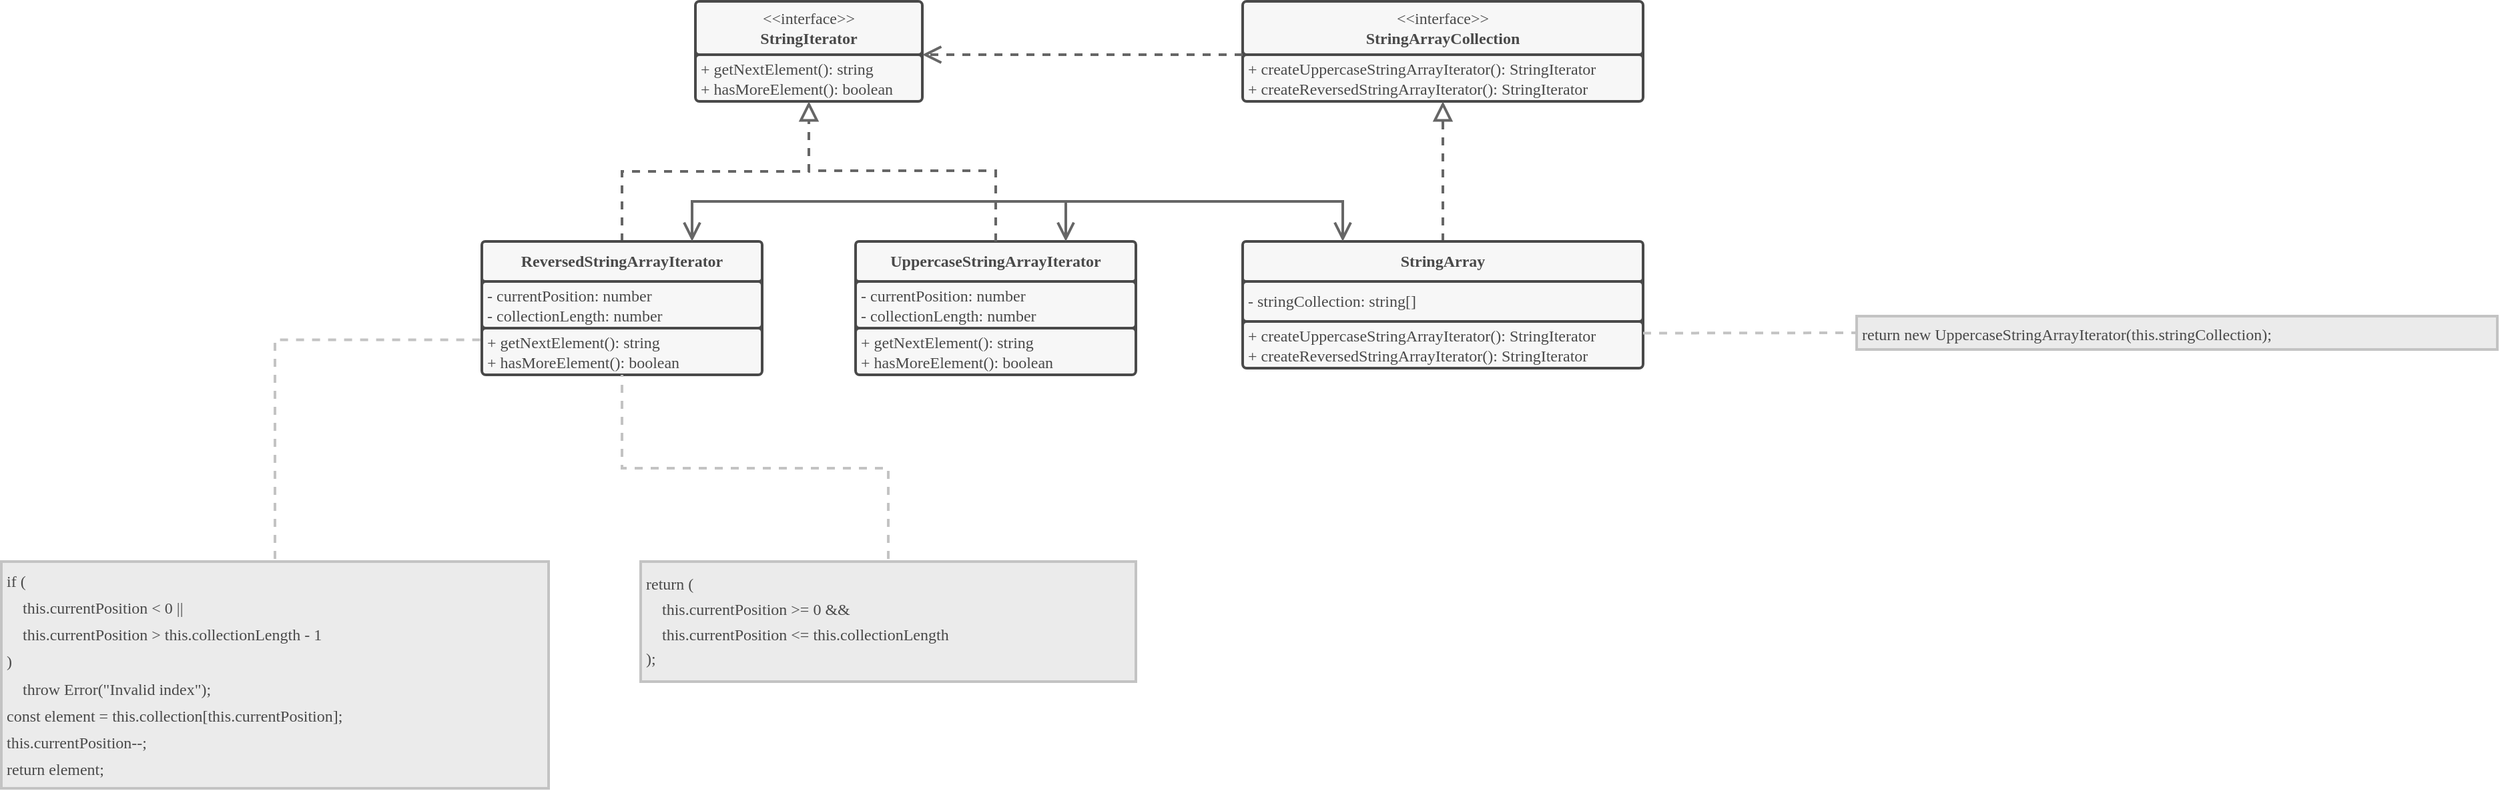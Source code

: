 <mxfile>
    <diagram name="Página-1" id="TTp-K46U8V-8WiusqMop">
        <mxGraphModel dx="548" dy="1791" grid="1" gridSize="10" guides="1" tooltips="1" connect="1" arrows="1" fold="1" page="1" pageScale="1" pageWidth="827" pageHeight="1169" math="0" shadow="0">
            <root>
                <mxCell id="0"/>
                <mxCell id="1" parent="0"/>
                <mxCell id="97" value="" style="group" parent="1" vertex="1" connectable="0">
                    <mxGeometry x="1620" y="-20" width="170" height="70" as="geometry"/>
                </mxCell>
                <mxCell id="98" value="" style="whiteSpace=wrap;html=1;strokeColor=#494949;fillColor=#494949;container=0;strokeWidth=2;" parent="97" vertex="1">
                    <mxGeometry y="29.934" width="170" height="30" as="geometry"/>
                </mxCell>
                <mxCell id="99" value="&lt;font color=&quot;#494949&quot; data-font-src=&quot;https://fonts.googleapis.com/css?family=Nunito&quot; face=&quot;Nunito&quot;&gt;&lt;div&gt;+ getNextElement(): string&lt;/div&gt;&lt;div&gt;+ hasMoreElement(): boolean&lt;/div&gt;&lt;/font&gt;" style="rounded=1;whiteSpace=wrap;html=1;arcSize=6;fillColor=#F7F7F7;strokeColor=#494949;align=left;spacingLeft=2;container=0;strokeWidth=2;absoluteArcSize=1;" parent="97" vertex="1">
                    <mxGeometry y="40" width="170" height="35" as="geometry"/>
                </mxCell>
                <mxCell id="100" value="&lt;font face=&quot;Nunito&quot; color=&quot;#494949&quot;&gt;&amp;lt;&amp;lt;interface&amp;gt;&amp;gt;&lt;br&gt;&lt;b&gt;StringIterator&lt;/b&gt;&lt;br&gt;&lt;/font&gt;" style="rounded=1;whiteSpace=wrap;html=1;arcSize=6;fillColor=#F7F7F7;strokeColor=#494949;container=0;strokeWidth=2;absoluteArcSize=1;" parent="97" vertex="1">
                    <mxGeometry width="170" height="40" as="geometry"/>
                </mxCell>
                <mxCell id="107" value="" style="group" vertex="1" connectable="0" parent="1">
                    <mxGeometry x="2030" y="-20" width="300" height="75" as="geometry"/>
                </mxCell>
                <mxCell id="102" value="" style="whiteSpace=wrap;html=1;strokeColor=#494949;fillColor=#494949;container=0;strokeWidth=2;" parent="107" vertex="1">
                    <mxGeometry y="29.934" width="300" height="30" as="geometry"/>
                </mxCell>
                <mxCell id="103" value="&lt;font color=&quot;#494949&quot; data-font-src=&quot;https://fonts.googleapis.com/css?family=Nunito&quot; face=&quot;Nunito&quot;&gt;&lt;div&gt;+ createUppercaseStringArrayIterator(): StringIterator&lt;/div&gt;&lt;div&gt;+ createReversedStringArrayIterator(): StringIterator&lt;/div&gt;&lt;/font&gt;" style="rounded=1;whiteSpace=wrap;html=1;arcSize=6;fillColor=#F7F7F7;strokeColor=#494949;align=left;spacingLeft=2;container=0;strokeWidth=2;absoluteArcSize=1;" parent="107" vertex="1">
                    <mxGeometry y="40" width="300" height="35" as="geometry"/>
                </mxCell>
                <mxCell id="104" value="&lt;font face=&quot;Nunito&quot; color=&quot;#494949&quot;&gt;&amp;lt;&amp;lt;interface&amp;gt;&amp;gt;&lt;br&gt;&lt;b&gt;StringArrayCollection&lt;/b&gt;&lt;br&gt;&lt;/font&gt;" style="rounded=1;whiteSpace=wrap;html=1;arcSize=6;fillColor=#F7F7F7;strokeColor=#494949;container=0;strokeWidth=2;absoluteArcSize=1;" parent="107" vertex="1">
                    <mxGeometry width="300" height="40" as="geometry"/>
                </mxCell>
                <mxCell id="108" style="edgeStyle=none;html=1;entryX=1;entryY=1;entryDx=0;entryDy=0;exitX=0;exitY=1;exitDx=0;exitDy=0;endArrow=open;rounded=0;strokeColor=#666666;fontSource=https%3A%2F%2Ffonts.googleapis.com%2Fcss%3Ffamily%3DNunito;targetPerimeterSpacing=0;dashed=1;endFill=0;strokeWidth=2;endSize=10;startSize=10;" edge="1" parent="1" source="104" target="100">
                    <mxGeometry relative="1" as="geometry"/>
                </mxCell>
                <mxCell id="115" style="edgeStyle=none;html=1;entryX=0.5;entryY=1;entryDx=0;entryDy=0;endArrow=block;endFill=0;rounded=0;strokeColor=#666666;fontSource=https%3A%2F%2Ffonts.googleapis.com%2Fcss%3Ffamily%3DNunito;targetPerimeterSpacing=0;dashed=1;strokeWidth=2;endSize=10;startSize=10;" edge="1" parent="1" source="111" target="103">
                    <mxGeometry relative="1" as="geometry"/>
                </mxCell>
                <mxCell id="116" value="&lt;div style=&quot;line-height: 26px;&quot;&gt;&lt;div style=&quot;line-height: 26px;&quot;&gt;&lt;div style=&quot;line-height: 26px;&quot;&gt;&lt;font face=&quot;Fira Code Medium&quot; data-font-src=&quot;https://fonts.googleapis.com/css?family=Fira+Code+Medium&quot;&gt;return new UppercaseStringArrayIterator(this.stringCollection);&lt;/font&gt;&lt;/div&gt;&lt;/div&gt;&lt;/div&gt;" style="rounded=0;whiteSpace=wrap;html=1;fontColor=#494949;strokeColor=#C3C3C3;fillColor=#EBEBEB;align=left;verticalAlign=middle;spacingLeft=2;spacingRight=1;strokeWidth=2;" vertex="1" parent="1">
                    <mxGeometry x="2490" y="216" width="480" height="25" as="geometry"/>
                </mxCell>
                <mxCell id="117" value="" style="group" vertex="1" connectable="0" parent="1">
                    <mxGeometry x="2030" y="160" width="300" height="95" as="geometry"/>
                </mxCell>
                <mxCell id="110" value="" style="whiteSpace=wrap;html=1;fillColor=#494949;strokeColor=#494949;container=0;strokeWidth=2;" vertex="1" parent="117">
                    <mxGeometry y="27.5" width="300.0" height="60" as="geometry"/>
                </mxCell>
                <mxCell id="111" value="&lt;b style=&quot;color: rgb(73, 73, 73); font-family: Nunito;&quot;&gt;StringArray&lt;/b&gt;" style="rounded=1;whiteSpace=wrap;html=1;arcSize=5;fillColor=#F7F7F7;strokeColor=#494949;strokeWidth=2;container=0;absoluteArcSize=1;" vertex="1" parent="117">
                    <mxGeometry width="300.0" height="30" as="geometry"/>
                </mxCell>
                <mxCell id="112" value="&lt;font face=&quot;Nunito&quot;&gt;- stringCollection: string[]&lt;br&gt;&lt;/font&gt;" style="rounded=1;whiteSpace=wrap;html=1;arcSize=6;fillColor=#F7F7F7;strokeColor=#494949;align=left;perimeterSpacing=0;spacingLeft=2;fontColor=#494949;strokeWidth=2;container=0;absoluteArcSize=1;" vertex="1" parent="117">
                    <mxGeometry y="30" width="300.0" height="30" as="geometry"/>
                </mxCell>
                <mxCell id="113" value="&lt;font data-font-src=&quot;https://fonts.googleapis.com/css?family=Nunito&quot;&gt;&lt;div style=&quot;font-family: Nunito;&quot;&gt;&lt;div&gt;+ createUppercaseStringArrayIterator(): StringIterator&lt;/div&gt;&lt;div&gt;+ createReversedStringArrayIterator(): StringIterator&lt;/div&gt;&lt;/div&gt;&lt;/font&gt;" style="rounded=1;whiteSpace=wrap;html=1;arcSize=6;fillColor=#F7F7F7;strokeColor=#494949;align=left;spacingLeft=2;fontColor=#494949;strokeWidth=2;container=0;absoluteArcSize=1;" vertex="1" parent="117">
                    <mxGeometry y="60" width="300.0" height="35" as="geometry"/>
                </mxCell>
                <mxCell id="118" style="edgeStyle=none;html=1;entryX=0;entryY=0.5;entryDx=0;entryDy=0;endArrow=none;endFill=0;exitX=1;exitY=0.25;exitDx=0;exitDy=0;rounded=0;strokeColor=#C3C3C3;fontSource=https%3A%2F%2Ffonts.googleapis.com%2Fcss%3Ffamily%3DFira%2BCode%2BMedium;sourcePerimeterSpacing=2;targetPerimeterSpacing=1;dashed=1;strokeWidth=2;" edge="1" parent="1" source="113" target="116">
                    <mxGeometry relative="1" as="geometry"/>
                </mxCell>
                <mxCell id="129" style="edgeStyle=orthogonalEdgeStyle;html=1;entryX=0.5;entryY=1;entryDx=0;entryDy=0;endArrow=block;endFill=0;rounded=0;strokeColor=#666666;fontSource=https%3A%2F%2Ffonts.googleapis.com%2Fcss%3Ffamily%3DNunito;targetPerimeterSpacing=0;dashed=1;strokeWidth=2;endSize=10;startSize=10;" edge="1" parent="1" source="125" target="99">
                    <mxGeometry relative="1" as="geometry"/>
                </mxCell>
                <mxCell id="128" value="" style="group" vertex="1" connectable="0" parent="1">
                    <mxGeometry x="1740" y="160" width="210" height="100" as="geometry"/>
                </mxCell>
                <mxCell id="120" value="" style="whiteSpace=wrap;html=1;fillColor=#494949;strokeColor=#494949;container=0;strokeWidth=2;" vertex="1" parent="128">
                    <mxGeometry y="27.5" width="210.0" height="60" as="geometry"/>
                </mxCell>
                <mxCell id="121" value="&lt;b style=&quot;color: rgb(73, 73, 73); font-family: Nunito;&quot;&gt;UppercaseStringArrayIterator&lt;/b&gt;" style="rounded=1;whiteSpace=wrap;html=1;arcSize=5;fillColor=#F7F7F7;strokeColor=#494949;strokeWidth=2;container=0;absoluteArcSize=1;" vertex="1" parent="128">
                    <mxGeometry width="210.0" height="30" as="geometry"/>
                </mxCell>
                <mxCell id="122" value="&lt;span style=&quot;font-family: Nunito;&quot;&gt;-&amp;nbsp;&lt;/span&gt;&lt;font face=&quot;Nunito&quot;&gt;currentPosition: number&lt;br&gt;- collectionLength: number&lt;br&gt;&lt;/font&gt;" style="rounded=1;whiteSpace=wrap;html=1;arcSize=6;fillColor=#F7F7F7;strokeColor=#494949;align=left;perimeterSpacing=0;spacingLeft=2;fontColor=#494949;strokeWidth=2;container=0;absoluteArcSize=1;" vertex="1" parent="128">
                    <mxGeometry y="30" width="210.0" height="35" as="geometry"/>
                </mxCell>
                <mxCell id="123" value="&lt;font data-font-src=&quot;https://fonts.googleapis.com/css?family=Nunito&quot;&gt;&lt;div style=&quot;font-family: Nunito;&quot;&gt;+ getNextElement(): string&lt;/div&gt;&lt;div style=&quot;font-family: Nunito;&quot;&gt;+ hasMoreElement(): boolean&lt;/div&gt;&lt;/font&gt;" style="rounded=1;whiteSpace=wrap;html=1;arcSize=6;fillColor=#F7F7F7;strokeColor=#494949;align=left;spacingLeft=2;fontColor=#494949;strokeWidth=2;container=0;absoluteArcSize=1;" vertex="1" parent="128">
                    <mxGeometry y="65" width="210.0" height="35" as="geometry"/>
                </mxCell>
                <mxCell id="130" value="" style="group" vertex="1" connectable="0" parent="1">
                    <mxGeometry x="1460" y="160" width="210" height="100" as="geometry"/>
                </mxCell>
                <mxCell id="124" value="" style="whiteSpace=wrap;html=1;fillColor=#494949;strokeColor=#494949;container=0;strokeWidth=2;" vertex="1" parent="130">
                    <mxGeometry y="27.5" width="210.0" height="60" as="geometry"/>
                </mxCell>
                <mxCell id="125" value="&lt;b style=&quot;color: rgb(73, 73, 73); font-family: Nunito;&quot;&gt;ReversedStringArrayIterator&lt;/b&gt;" style="rounded=1;whiteSpace=wrap;html=1;arcSize=5;fillColor=#F7F7F7;strokeColor=#494949;strokeWidth=2;container=0;absoluteArcSize=1;" vertex="1" parent="130">
                    <mxGeometry width="210.0" height="30" as="geometry"/>
                </mxCell>
                <mxCell id="126" value="&lt;span style=&quot;font-family: Nunito;&quot;&gt;-&amp;nbsp;&lt;/span&gt;&lt;font face=&quot;Nunito&quot;&gt;currentPosition: number&lt;br&gt;- collectionLength: number&lt;br&gt;&lt;/font&gt;" style="rounded=1;whiteSpace=wrap;html=1;arcSize=6;fillColor=#F7F7F7;strokeColor=#494949;align=left;perimeterSpacing=0;spacingLeft=2;fontColor=#494949;strokeWidth=2;container=0;absoluteArcSize=1;" vertex="1" parent="130">
                    <mxGeometry y="30" width="210.0" height="35" as="geometry"/>
                </mxCell>
                <mxCell id="127" value="&lt;font data-font-src=&quot;https://fonts.googleapis.com/css?family=Nunito&quot;&gt;&lt;div style=&quot;font-family: Nunito;&quot;&gt;+ getNextElement(): string&lt;/div&gt;&lt;div style=&quot;font-family: Nunito;&quot;&gt;+ hasMoreElement(): boolean&lt;/div&gt;&lt;/font&gt;" style="rounded=1;whiteSpace=wrap;html=1;arcSize=6;fillColor=#F7F7F7;strokeColor=#494949;align=left;spacingLeft=2;fontColor=#494949;strokeWidth=2;container=0;absoluteArcSize=1;" vertex="1" parent="130">
                    <mxGeometry y="65" width="210.0" height="35" as="geometry"/>
                </mxCell>
                <mxCell id="131" style="edgeStyle=orthogonalEdgeStyle;html=1;endArrow=none;endFill=0;exitX=0.5;exitY=0;exitDx=0;exitDy=0;rounded=0;strokeColor=#666666;fontSource=https%3A%2F%2Ffonts.googleapis.com%2Fcss%3Ffamily%3DNunito;targetPerimeterSpacing=0;dashed=1;strokeWidth=2;endSize=10;startSize=10;" edge="1" parent="1" source="121">
                    <mxGeometry relative="1" as="geometry">
                        <mxPoint x="1704" y="107" as="targetPoint"/>
                        <Array as="points">
                            <mxPoint x="1845" y="107"/>
                        </Array>
                    </mxGeometry>
                </mxCell>
                <mxCell id="133" style="edgeStyle=orthogonalEdgeStyle;html=1;entryX=0;entryY=0.25;entryDx=0;entryDy=0;endArrow=none;endFill=0;rounded=0;strokeColor=#C3C3C3;fontSource=https%3A%2F%2Ffonts.googleapis.com%2Fcss%3Ffamily%3DFira%2BCode%2BMedium;sourcePerimeterSpacing=2;targetPerimeterSpacing=1;dashed=1;strokeWidth=2;" edge="1" parent="1" source="132" target="127">
                    <mxGeometry relative="1" as="geometry"/>
                </mxCell>
                <mxCell id="132" value="&lt;div style=&quot;line-height: 26px;&quot;&gt;&lt;div style=&quot;line-height: 26px;&quot;&gt;&lt;div style=&quot;line-height: 26px;&quot;&gt;&lt;div style=&quot;line-height: 167%;&quot;&gt;&lt;div style=&quot;line-height: 167%;&quot;&gt;&lt;font data-font-src=&quot;https://fonts.googleapis.com/css?family=Fira+Code+Medium&quot; face=&quot;Fira Code Medium&quot;&gt;if (&lt;/font&gt;&lt;/div&gt;&lt;div style=&quot;line-height: 167%;&quot;&gt;&lt;font data-font-src=&quot;https://fonts.googleapis.com/css?family=Fira+Code+Medium&quot; face=&quot;Fira Code Medium&quot;&gt;&amp;nbsp; &amp;nbsp; this.currentPosition &amp;lt; 0 ||&lt;/font&gt;&lt;/div&gt;&lt;div style=&quot;line-height: 167%;&quot;&gt;&lt;font data-font-src=&quot;https://fonts.googleapis.com/css?family=Fira+Code+Medium&quot; face=&quot;Fira Code Medium&quot;&gt;&amp;nbsp; &amp;nbsp; this.currentPosition &amp;gt; this.collectionLength - 1&lt;/font&gt;&lt;/div&gt;&lt;div style=&quot;line-height: 167%;&quot;&gt;&lt;font data-font-src=&quot;https://fonts.googleapis.com/css?family=Fira+Code+Medium&quot; face=&quot;Fira Code Medium&quot;&gt;)&lt;/font&gt;&lt;/div&gt;&lt;div style=&quot;line-height: 167%;&quot;&gt;&lt;font data-font-src=&quot;https://fonts.googleapis.com/css?family=Fira+Code+Medium&quot; face=&quot;Fira Code Medium&quot;&gt;&amp;nbsp; &amp;nbsp; throw Error(&quot;Invalid index&quot;);&lt;/font&gt;&lt;/div&gt;&lt;div style=&quot;line-height: 167%;&quot;&gt;&lt;font data-font-src=&quot;https://fonts.googleapis.com/css?family=Fira+Code+Medium&quot; face=&quot;Fira Code Medium&quot;&gt;const element = this.collection[this.currentPosition];&lt;/font&gt;&lt;/div&gt;&lt;div style=&quot;line-height: 167%;&quot;&gt;&lt;font data-font-src=&quot;https://fonts.googleapis.com/css?family=Fira+Code+Medium&quot; face=&quot;Fira Code Medium&quot;&gt;this.currentPosition--;&lt;/font&gt;&lt;/div&gt;&lt;div style=&quot;line-height: 167%;&quot;&gt;&lt;font data-font-src=&quot;https://fonts.googleapis.com/css?family=Fira+Code+Medium&quot; face=&quot;Fira Code Medium&quot;&gt;return element;&lt;/font&gt;&lt;/div&gt;&lt;/div&gt;&lt;/div&gt;&lt;/div&gt;&lt;/div&gt;" style="rounded=0;whiteSpace=wrap;html=1;fontColor=#494949;strokeColor=#C3C3C3;fillColor=#EBEBEB;align=left;verticalAlign=middle;spacingLeft=2;spacingRight=1;strokeWidth=2;" vertex="1" parent="1">
                    <mxGeometry x="1100" y="400" width="410" height="170" as="geometry"/>
                </mxCell>
                <mxCell id="136" style="edgeStyle=orthogonalEdgeStyle;html=1;entryX=0.5;entryY=1;entryDx=0;entryDy=0;fontFamily=Helvetica;fontSource=https%3A%2F%2Ffonts.googleapis.com%2Fcss%3Ffamily%3DFira%2BCode%2BMedium;endArrow=none;endFill=0;rounded=0;strokeColor=#C3C3C3;sourcePerimeterSpacing=2;targetPerimeterSpacing=1;dashed=1;strokeWidth=2;" edge="1" parent="1" source="134" target="127">
                    <mxGeometry relative="1" as="geometry"/>
                </mxCell>
                <mxCell id="134" value="&lt;div style=&quot;line-height: 26px;&quot;&gt;&lt;div style=&quot;line-height: 26px;&quot;&gt;&lt;div style=&quot;line-height: 157%;&quot;&gt;&lt;div style=&quot;line-height: 157%;&quot;&gt;&lt;font data-font-src=&quot;https://fonts.googleapis.com/css?family=Fira+Code+Medium&quot; face=&quot;Fira Code Medium&quot;&gt;return (&lt;/font&gt;&lt;/div&gt;&lt;div style=&quot;line-height: 157%;&quot;&gt;&lt;font data-font-src=&quot;https://fonts.googleapis.com/css?family=Fira+Code+Medium&quot; face=&quot;Fira Code Medium&quot;&gt;&amp;nbsp; &amp;nbsp; this.currentPosition &amp;gt;= 0 &amp;amp;&amp;amp;&lt;/font&gt;&lt;/div&gt;&lt;div style=&quot;line-height: 157%;&quot;&gt;&lt;font data-font-src=&quot;https://fonts.googleapis.com/css?family=Fira+Code+Medium&quot; face=&quot;Fira Code Medium&quot;&gt;&amp;nbsp; &amp;nbsp; this.currentPosition &amp;lt;= this.collectionLength&lt;/font&gt;&lt;/div&gt;&lt;div style=&quot;line-height: 157%;&quot;&gt;&lt;font data-font-src=&quot;https://fonts.googleapis.com/css?family=Fira+Code+Medium&quot; face=&quot;Fira Code Medium&quot;&gt;);&lt;/font&gt;&lt;/div&gt;&lt;/div&gt;&lt;/div&gt;&lt;/div&gt;" style="rounded=0;whiteSpace=wrap;html=1;fontColor=#494949;strokeColor=#C3C3C3;fillColor=#EBEBEB;align=left;verticalAlign=middle;spacingLeft=2;spacingRight=1;strokeWidth=2;" vertex="1" parent="1">
                    <mxGeometry x="1579" y="400" width="371" height="90" as="geometry"/>
                </mxCell>
                <mxCell id="137" style="edgeStyle=orthogonalEdgeStyle;html=1;entryX=0.25;entryY=0;entryDx=0;entryDy=0;fontFamily=Helvetica;fontSource=https%3A%2F%2Ffonts.googleapis.com%2Fcss%3Ffamily%3DNunito;endArrow=open;endFill=0;exitX=0.75;exitY=0;exitDx=0;exitDy=0;rounded=0;strokeColor=#666666;targetPerimeterSpacing=0;strokeWidth=2;endSize=10;startSize=10;startArrow=open;startFill=0;" edge="1" parent="1" source="121" target="111">
                    <mxGeometry relative="1" as="geometry">
                        <Array as="points">
                            <mxPoint x="1897" y="130"/>
                            <mxPoint x="2105" y="130"/>
                        </Array>
                    </mxGeometry>
                </mxCell>
                <mxCell id="138" style="edgeStyle=orthogonalEdgeStyle;html=1;exitX=0.75;exitY=0;exitDx=0;exitDy=0;fontFamily=Helvetica;fontSource=https%3A%2F%2Ffonts.googleapis.com%2Fcss%3Ffamily%3DNunito;endArrow=none;endFill=0;startArrow=open;startFill=0;rounded=0;strokeColor=#666666;targetPerimeterSpacing=0;strokeWidth=2;endSize=10;startSize=10;" edge="1" parent="1" source="125">
                    <mxGeometry relative="1" as="geometry">
                        <mxPoint x="1900.0" y="130.0" as="targetPoint"/>
                        <Array as="points">
                            <mxPoint x="1617" y="130"/>
                        </Array>
                    </mxGeometry>
                </mxCell>
            </root>
        </mxGraphModel>
    </diagram>
</mxfile>
